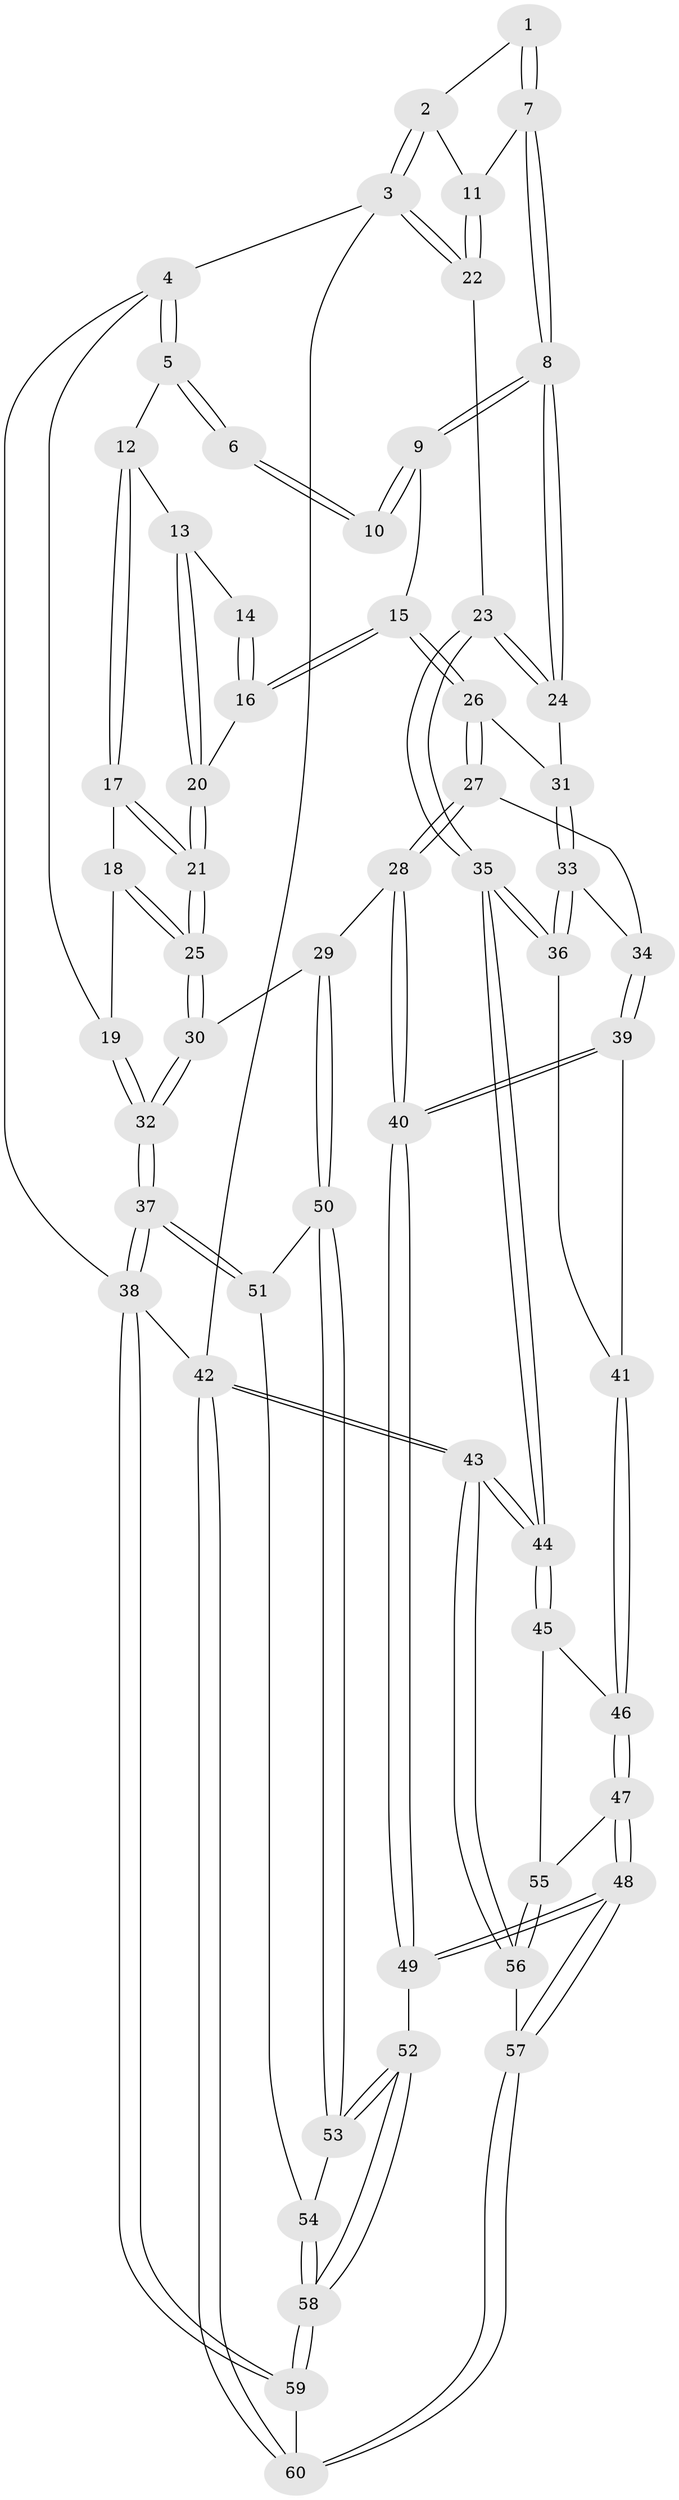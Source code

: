 // Generated by graph-tools (version 1.1) at 2025/38/03/09/25 02:38:33]
// undirected, 60 vertices, 147 edges
graph export_dot {
graph [start="1"]
  node [color=gray90,style=filled];
  1 [pos="+0.784386734546441+0"];
  2 [pos="+1+0"];
  3 [pos="+1+0"];
  4 [pos="+0+0"];
  5 [pos="+0.12771905986697507+0"];
  6 [pos="+0.5455196858836199+0"];
  7 [pos="+0.8040178192327375+0.1477009703242206"];
  8 [pos="+0.7753647965903127+0.21725542246512597"];
  9 [pos="+0.61075075414419+0.15314540861656734"];
  10 [pos="+0.5469419227815789+0"];
  11 [pos="+0.9325763609548017+0.1118709882841915"];
  12 [pos="+0.1467766015710705+0"];
  13 [pos="+0.35449667947028835+0.09060028835605223"];
  14 [pos="+0.4740685969069984+0.07393546197708431"];
  15 [pos="+0.45716310554922707+0.24296609669853073"];
  16 [pos="+0.4411805238599575+0.23577726575855504"];
  17 [pos="+0.2508425654296189+0.24468255697375987"];
  18 [pos="+0+0.04217592612278605"];
  19 [pos="+0+0"];
  20 [pos="+0.3862575595763654+0.2271341734419815"];
  21 [pos="+0.2710289429762832+0.28067197000085914"];
  22 [pos="+1+0.19741614729818222"];
  23 [pos="+1+0.38487623866180454"];
  24 [pos="+0.7957531141181723+0.30246798349936044"];
  25 [pos="+0.20667670829526452+0.40239074876654696"];
  26 [pos="+0.5157128360306543+0.3673736182871241"];
  27 [pos="+0.47121725562938344+0.47581343365092993"];
  28 [pos="+0.44265562558550153+0.5019330424915134"];
  29 [pos="+0.2988339255056744+0.5596340366841391"];
  30 [pos="+0.19857126635587521+0.4828366669025788"];
  31 [pos="+0.774560377225868+0.33327919578473825"];
  32 [pos="+0+0.5627579928485866"];
  33 [pos="+0.7570695468564491+0.46723802449987784"];
  34 [pos="+0.6757775455214766+0.5245026733833447"];
  35 [pos="+1+0.5849301908119644"];
  36 [pos="+0.8580468591438116+0.6077420807303412"];
  37 [pos="+0+0.7285207943406152"];
  38 [pos="+0+1"];
  39 [pos="+0.6321592442616378+0.6559825312681591"];
  40 [pos="+0.6167138701145034+0.6743532915833789"];
  41 [pos="+0.8362940355874482+0.6455687574104595"];
  42 [pos="+1+1"];
  43 [pos="+1+1"];
  44 [pos="+1+0.8353045524928728"];
  45 [pos="+0.8870861241248322+0.8054653964548963"];
  46 [pos="+0.8152025364891848+0.7633134263965288"];
  47 [pos="+0.7284718339904768+0.8105654922173605"];
  48 [pos="+0.6165976195714218+0.8682379468578474"];
  49 [pos="+0.5823330976472844+0.832526854063218"];
  50 [pos="+0.31509288066303687+0.6584604126549494"];
  51 [pos="+0.06683676350950543+0.761754981682457"];
  52 [pos="+0.5508758253539879+0.8256455311627309"];
  53 [pos="+0.33560376167222333+0.7196747773193599"];
  54 [pos="+0.24669068994432802+0.8594274931621303"];
  55 [pos="+0.865899131782308+0.8997547356137595"];
  56 [pos="+0.8629909994491239+0.9181826523469894"];
  57 [pos="+0.6578127928517697+1"];
  58 [pos="+0.18036123675480523+1"];
  59 [pos="+0.09545930094539529+1"];
  60 [pos="+0.6596887564856475+1"];
  1 -- 2;
  1 -- 7;
  1 -- 7;
  2 -- 3;
  2 -- 3;
  2 -- 11;
  3 -- 4;
  3 -- 22;
  3 -- 22;
  3 -- 42;
  4 -- 5;
  4 -- 5;
  4 -- 19;
  4 -- 38;
  5 -- 6;
  5 -- 6;
  5 -- 12;
  6 -- 10;
  6 -- 10;
  7 -- 8;
  7 -- 8;
  7 -- 11;
  8 -- 9;
  8 -- 9;
  8 -- 24;
  8 -- 24;
  9 -- 10;
  9 -- 10;
  9 -- 15;
  11 -- 22;
  11 -- 22;
  12 -- 13;
  12 -- 17;
  12 -- 17;
  13 -- 14;
  13 -- 20;
  13 -- 20;
  14 -- 16;
  14 -- 16;
  15 -- 16;
  15 -- 16;
  15 -- 26;
  15 -- 26;
  16 -- 20;
  17 -- 18;
  17 -- 21;
  17 -- 21;
  18 -- 19;
  18 -- 25;
  18 -- 25;
  19 -- 32;
  19 -- 32;
  20 -- 21;
  20 -- 21;
  21 -- 25;
  21 -- 25;
  22 -- 23;
  23 -- 24;
  23 -- 24;
  23 -- 35;
  23 -- 35;
  24 -- 31;
  25 -- 30;
  25 -- 30;
  26 -- 27;
  26 -- 27;
  26 -- 31;
  27 -- 28;
  27 -- 28;
  27 -- 34;
  28 -- 29;
  28 -- 40;
  28 -- 40;
  29 -- 30;
  29 -- 50;
  29 -- 50;
  30 -- 32;
  30 -- 32;
  31 -- 33;
  31 -- 33;
  32 -- 37;
  32 -- 37;
  33 -- 34;
  33 -- 36;
  33 -- 36;
  34 -- 39;
  34 -- 39;
  35 -- 36;
  35 -- 36;
  35 -- 44;
  35 -- 44;
  36 -- 41;
  37 -- 38;
  37 -- 38;
  37 -- 51;
  37 -- 51;
  38 -- 59;
  38 -- 59;
  38 -- 42;
  39 -- 40;
  39 -- 40;
  39 -- 41;
  40 -- 49;
  40 -- 49;
  41 -- 46;
  41 -- 46;
  42 -- 43;
  42 -- 43;
  42 -- 60;
  42 -- 60;
  43 -- 44;
  43 -- 44;
  43 -- 56;
  43 -- 56;
  44 -- 45;
  44 -- 45;
  45 -- 46;
  45 -- 55;
  46 -- 47;
  46 -- 47;
  47 -- 48;
  47 -- 48;
  47 -- 55;
  48 -- 49;
  48 -- 49;
  48 -- 57;
  48 -- 57;
  49 -- 52;
  50 -- 51;
  50 -- 53;
  50 -- 53;
  51 -- 54;
  52 -- 53;
  52 -- 53;
  52 -- 58;
  52 -- 58;
  53 -- 54;
  54 -- 58;
  54 -- 58;
  55 -- 56;
  55 -- 56;
  56 -- 57;
  57 -- 60;
  57 -- 60;
  58 -- 59;
  58 -- 59;
  59 -- 60;
}
